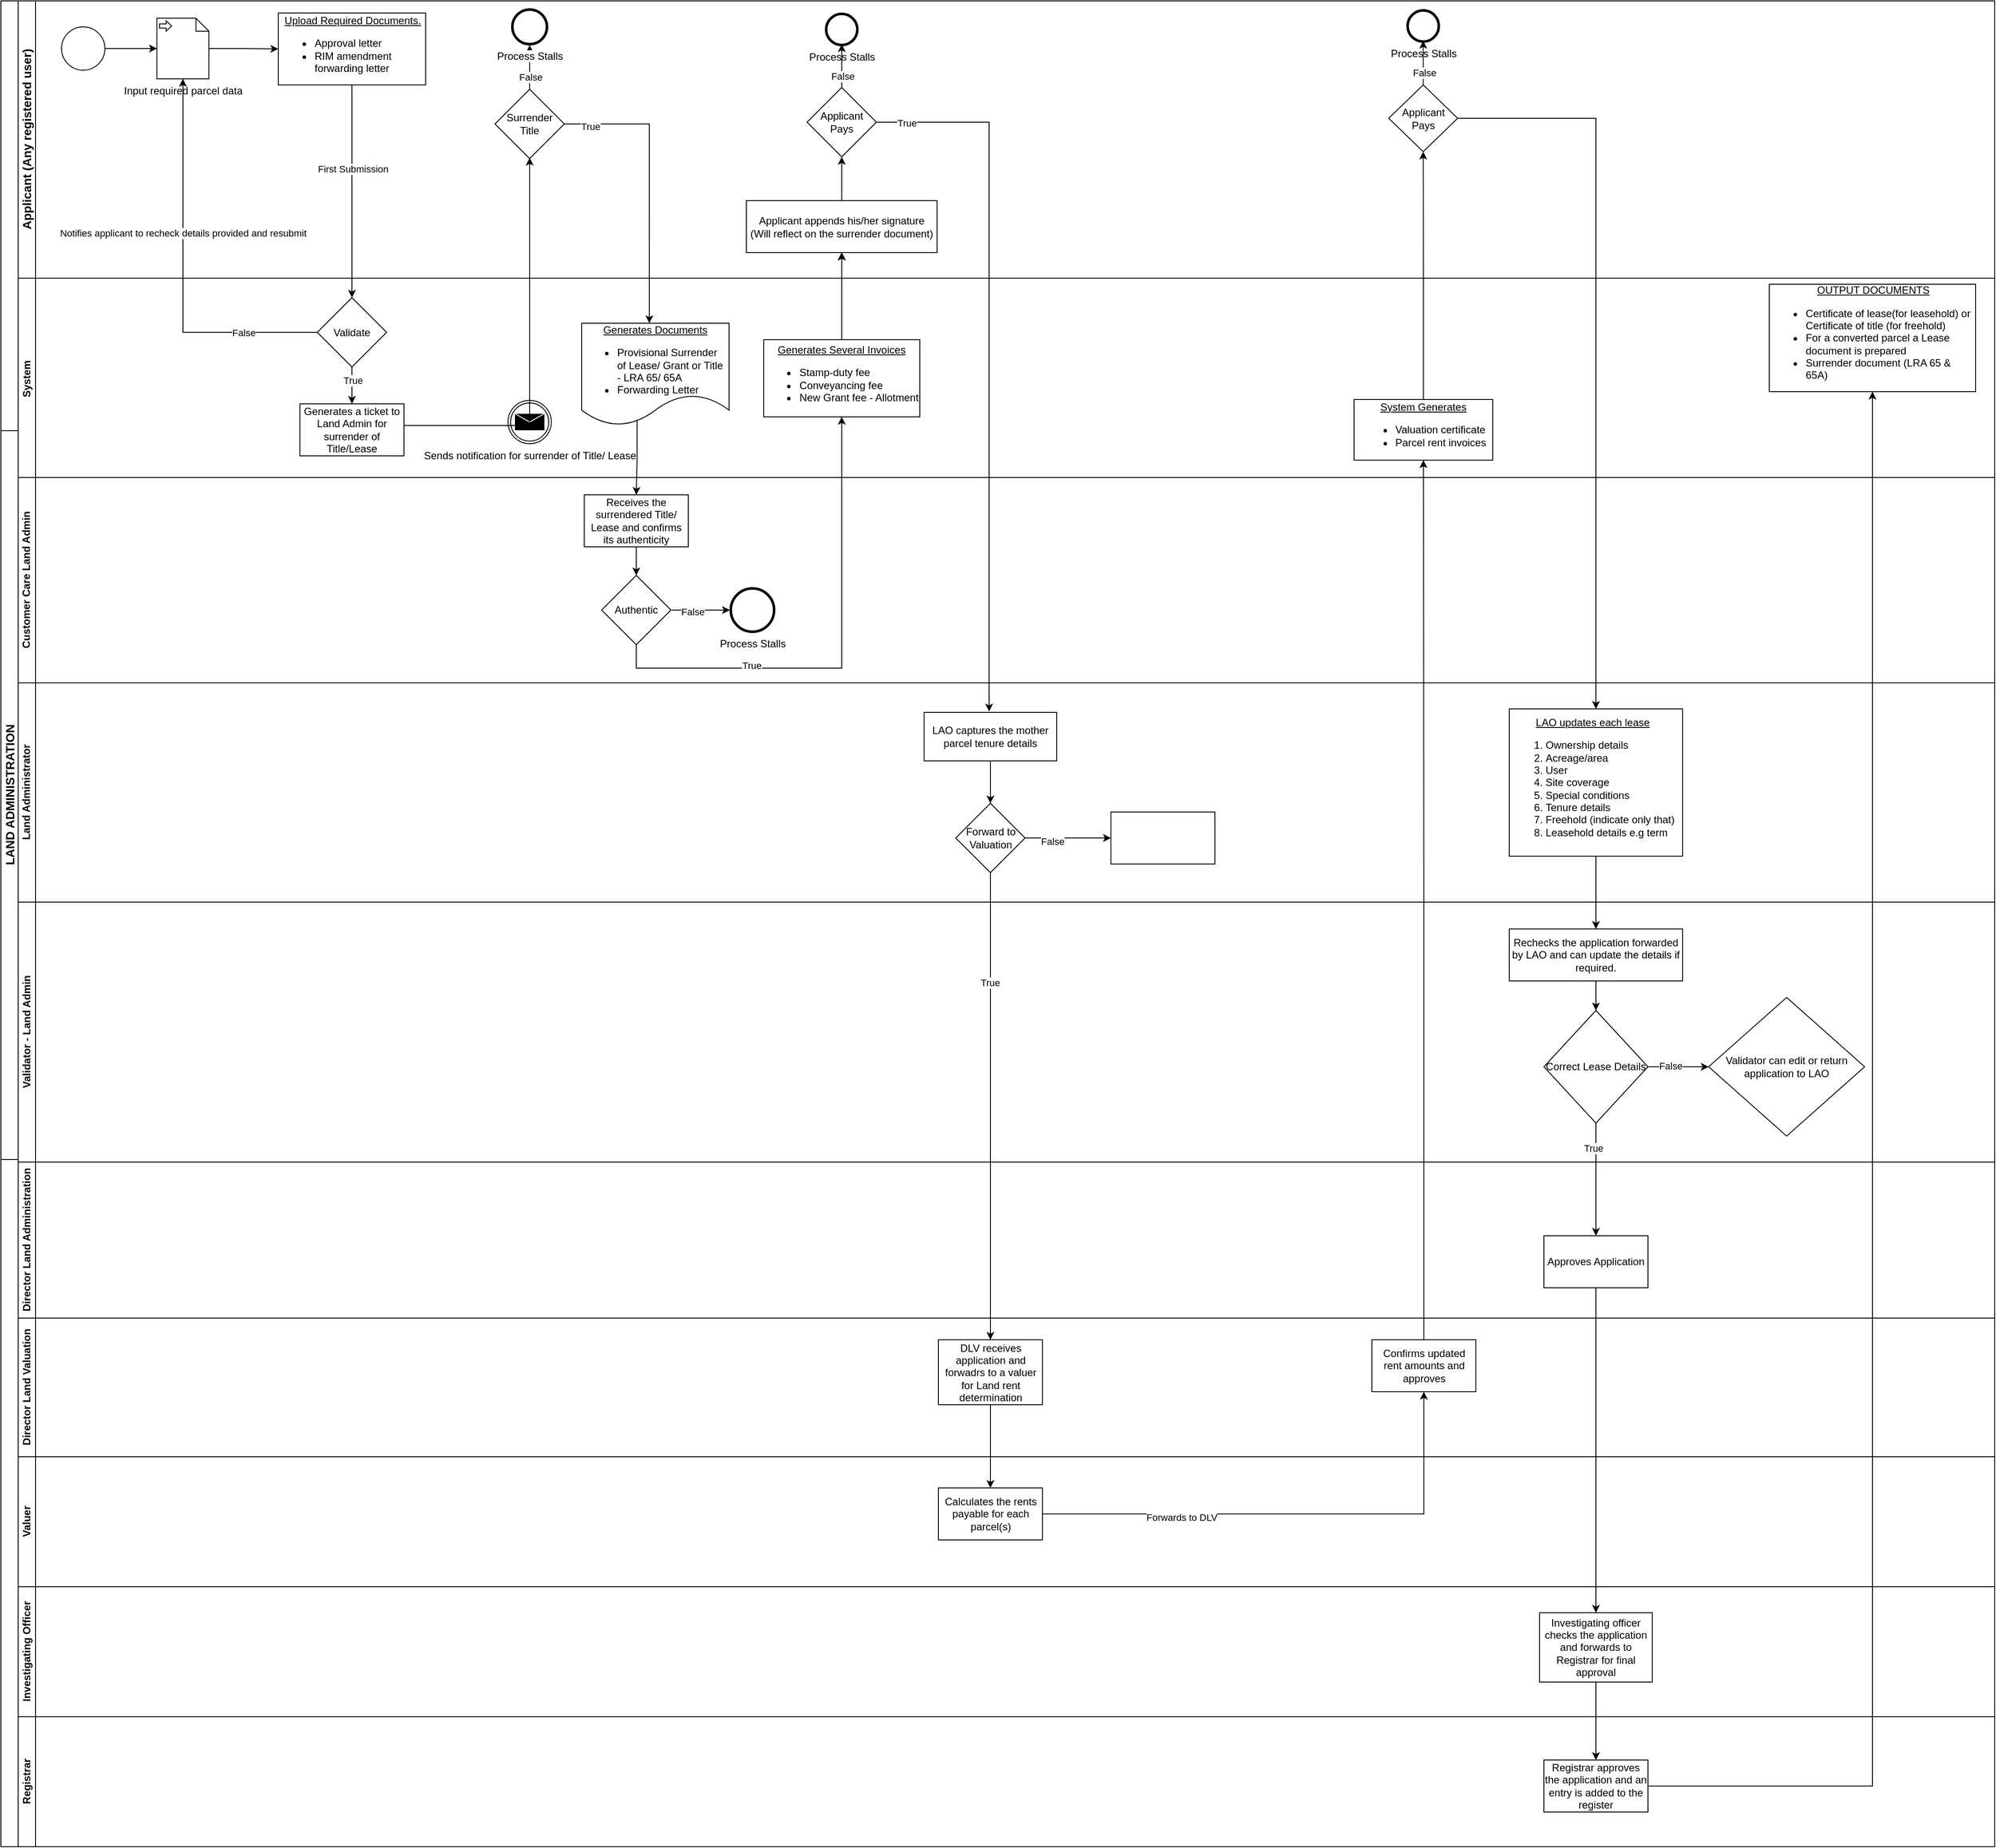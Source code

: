 <mxfile version="21.6.6" type="github">
  <diagram name="Page-1" id="QfS9Sa3TnVQrU7oADAke">
    <mxGraphModel dx="698" dy="1892" grid="1" gridSize="10" guides="1" tooltips="1" connect="1" arrows="1" fold="1" page="1" pageScale="1" pageWidth="850" pageHeight="1100" math="0" shadow="0">
      <root>
        <mxCell id="0" />
        <mxCell id="1" parent="0" />
        <mxCell id="KfbNvTpqd5w1IkqLsqLH-63" value="" style="swimlane;html=1;childLayout=stackLayout;resizeParent=1;resizeParentMax=0;horizontal=0;startSize=20;horizontalStack=0;whiteSpace=wrap;" parent="1" vertex="1">
          <mxGeometry x="40" y="-27" width="2300" height="2130" as="geometry" />
        </mxCell>
        <mxCell id="KfbNvTpqd5w1IkqLsqLH-64" value="&lt;font style=&quot;font-size: 14px;&quot;&gt;Applicant (Any registered user)&lt;/font&gt;" style="swimlane;html=1;startSize=20;horizontal=0;" parent="KfbNvTpqd5w1IkqLsqLH-63" vertex="1">
          <mxGeometry x="20" width="2280" height="320" as="geometry" />
        </mxCell>
        <mxCell id="KfbNvTpqd5w1IkqLsqLH-75" value="" style="edgeStyle=orthogonalEdgeStyle;rounded=0;orthogonalLoop=1;jettySize=auto;html=1;" parent="KfbNvTpqd5w1IkqLsqLH-64" source="KfbNvTpqd5w1IkqLsqLH-72" edge="1">
          <mxGeometry relative="1" as="geometry">
            <mxPoint x="160" y="55" as="targetPoint" />
          </mxGeometry>
        </mxCell>
        <mxCell id="KfbNvTpqd5w1IkqLsqLH-72" value="" style="points=[[0.145,0.145,0],[0.5,0,0],[0.855,0.145,0],[1,0.5,0],[0.855,0.855,0],[0.5,1,0],[0.145,0.855,0],[0,0.5,0]];shape=mxgraph.bpmn.event;html=1;verticalLabelPosition=bottom;labelBackgroundColor=#ffffff;verticalAlign=top;align=center;perimeter=ellipsePerimeter;outlineConnect=0;aspect=fixed;outline=standard;symbol=general;" parent="KfbNvTpqd5w1IkqLsqLH-64" vertex="1">
          <mxGeometry x="50" y="30" width="50" height="50" as="geometry" />
        </mxCell>
        <mxCell id="KfbNvTpqd5w1IkqLsqLH-76" value="&lt;div style=&quot;text-align: center;&quot;&gt;&lt;span style=&quot;background-color: initial;&quot;&gt;&lt;u&gt;Upload Required Documents.&lt;/u&gt;&lt;/span&gt;&lt;/div&gt;&lt;div style=&quot;&quot;&gt;&lt;ul&gt;&lt;li&gt;&lt;span style=&quot;background-color: initial;&quot;&gt;Approval letter&lt;br&gt;&lt;/span&gt;&lt;/li&gt;&lt;li&gt;&lt;span style=&quot;background-color: initial;&quot;&gt;RIM amendment forwarding letter&amp;nbsp;&lt;br&gt;&lt;/span&gt;&lt;/li&gt;&lt;/ul&gt;&lt;/div&gt;" style="whiteSpace=wrap;html=1;align=left;" parent="KfbNvTpqd5w1IkqLsqLH-64" vertex="1">
          <mxGeometry x="300" y="14" width="170" height="83" as="geometry" />
        </mxCell>
        <mxCell id="KfbNvTpqd5w1IkqLsqLH-78" value="" style="edgeStyle=orthogonalEdgeStyle;rounded=0;orthogonalLoop=1;jettySize=auto;html=1;" parent="KfbNvTpqd5w1IkqLsqLH-64" source="KfbNvTpqd5w1IkqLsqLH-68" target="KfbNvTpqd5w1IkqLsqLH-76" edge="1">
          <mxGeometry relative="1" as="geometry" />
        </mxCell>
        <mxCell id="KfbNvTpqd5w1IkqLsqLH-68" value="Input required parcel data" style="shape=mxgraph.bpmn.data;labelPosition=center;verticalLabelPosition=bottom;align=center;verticalAlign=top;size=15;html=1;bpmnTransferType=input;" parent="KfbNvTpqd5w1IkqLsqLH-64" vertex="1">
          <mxGeometry x="160" y="20" width="60" height="70" as="geometry" />
        </mxCell>
        <mxCell id="KfbNvTpqd5w1IkqLsqLH-121" value="" style="edgeStyle=orthogonalEdgeStyle;rounded=0;orthogonalLoop=1;jettySize=auto;html=1;" parent="KfbNvTpqd5w1IkqLsqLH-64" source="KfbNvTpqd5w1IkqLsqLH-116" edge="1">
          <mxGeometry relative="1" as="geometry">
            <mxPoint x="590" y="51" as="targetPoint" />
          </mxGeometry>
        </mxCell>
        <mxCell id="KfbNvTpqd5w1IkqLsqLH-123" value="False" style="edgeLabel;html=1;align=center;verticalAlign=middle;resizable=0;points=[];" parent="KfbNvTpqd5w1IkqLsqLH-121" vertex="1" connectable="0">
          <mxGeometry x="-0.456" y="-1" relative="1" as="geometry">
            <mxPoint as="offset" />
          </mxGeometry>
        </mxCell>
        <mxCell id="KfbNvTpqd5w1IkqLsqLH-116" value="Surrender Title" style="rhombus;whiteSpace=wrap;html=1;align=center;" parent="KfbNvTpqd5w1IkqLsqLH-64" vertex="1">
          <mxGeometry x="550" y="102" width="80" height="80" as="geometry" />
        </mxCell>
        <mxCell id="KfbNvTpqd5w1IkqLsqLH-122" value="Process Stalls" style="points=[[0.145,0.145,0],[0.5,0,0],[0.855,0.145,0],[1,0.5,0],[0.855,0.855,0],[0.5,1,0],[0.145,0.855,0],[0,0.5,0]];shape=mxgraph.bpmn.event;html=1;verticalLabelPosition=bottom;labelBackgroundColor=#ffffff;verticalAlign=top;align=center;perimeter=ellipsePerimeter;outlineConnect=0;aspect=fixed;outline=end;symbol=terminate2;" parent="KfbNvTpqd5w1IkqLsqLH-64" vertex="1">
          <mxGeometry x="570" y="10" width="40" height="40" as="geometry" />
        </mxCell>
        <mxCell id="KfbNvTpqd5w1IkqLsqLH-132" value="Process Stalls" style="points=[[0.145,0.145,0],[0.5,0,0],[0.855,0.145,0],[1,0.5,0],[0.855,0.855,0],[0.5,1,0],[0.145,0.855,0],[0,0.5,0]];shape=mxgraph.bpmn.event;html=1;verticalLabelPosition=bottom;labelBackgroundColor=#ffffff;verticalAlign=top;align=center;perimeter=ellipsePerimeter;outlineConnect=0;aspect=fixed;outline=end;symbol=terminate2;" parent="KfbNvTpqd5w1IkqLsqLH-64" vertex="1">
          <mxGeometry x="932" y="15" width="36" height="36" as="geometry" />
        </mxCell>
        <mxCell id="KfbNvTpqd5w1IkqLsqLH-133" value="" style="edgeStyle=orthogonalEdgeStyle;rounded=0;orthogonalLoop=1;jettySize=auto;html=1;" parent="KfbNvTpqd5w1IkqLsqLH-64" edge="1">
          <mxGeometry relative="1" as="geometry">
            <mxPoint x="950" y="101" as="sourcePoint" />
            <mxPoint x="950" y="50" as="targetPoint" />
          </mxGeometry>
        </mxCell>
        <mxCell id="KfbNvTpqd5w1IkqLsqLH-134" value="False" style="edgeLabel;html=1;align=center;verticalAlign=middle;resizable=0;points=[];" parent="KfbNvTpqd5w1IkqLsqLH-133" vertex="1" connectable="0">
          <mxGeometry x="-0.456" y="-1" relative="1" as="geometry">
            <mxPoint as="offset" />
          </mxGeometry>
        </mxCell>
        <mxCell id="KfbNvTpqd5w1IkqLsqLH-262" value="Applicant Pays" style="rhombus;whiteSpace=wrap;html=1;" parent="KfbNvTpqd5w1IkqLsqLH-64" vertex="1">
          <mxGeometry x="1581" y="97" width="79.5" height="77" as="geometry" />
        </mxCell>
        <mxCell id="KfbNvTpqd5w1IkqLsqLH-264" value="Process Stalls" style="points=[[0.145,0.145,0],[0.5,0,0],[0.855,0.145,0],[1,0.5,0],[0.855,0.855,0],[0.5,1,0],[0.145,0.855,0],[0,0.5,0]];shape=mxgraph.bpmn.event;html=1;verticalLabelPosition=bottom;labelBackgroundColor=#ffffff;verticalAlign=top;align=center;perimeter=ellipsePerimeter;outlineConnect=0;aspect=fixed;outline=end;symbol=terminate2;" parent="KfbNvTpqd5w1IkqLsqLH-64" vertex="1">
          <mxGeometry x="1602.75" y="11" width="36" height="36" as="geometry" />
        </mxCell>
        <mxCell id="KfbNvTpqd5w1IkqLsqLH-265" value="" style="edgeStyle=orthogonalEdgeStyle;rounded=0;orthogonalLoop=1;jettySize=auto;html=1;" parent="KfbNvTpqd5w1IkqLsqLH-64" edge="1">
          <mxGeometry relative="1" as="geometry">
            <mxPoint x="1620.75" y="97" as="sourcePoint" />
            <mxPoint x="1620.75" y="46" as="targetPoint" />
          </mxGeometry>
        </mxCell>
        <mxCell id="KfbNvTpqd5w1IkqLsqLH-266" value="False" style="edgeLabel;html=1;align=center;verticalAlign=middle;resizable=0;points=[];" parent="KfbNvTpqd5w1IkqLsqLH-265" vertex="1" connectable="0">
          <mxGeometry x="-0.456" y="-1" relative="1" as="geometry">
            <mxPoint as="offset" />
          </mxGeometry>
        </mxCell>
        <mxCell id="KfbNvTpqd5w1IkqLsqLH-65" value="System&amp;nbsp;" style="swimlane;html=1;startSize=20;horizontal=0;" parent="KfbNvTpqd5w1IkqLsqLH-63" vertex="1">
          <mxGeometry x="20" y="320" width="2280" height="230" as="geometry" />
        </mxCell>
        <mxCell id="KfbNvTpqd5w1IkqLsqLH-82" value="Validate" style="rhombus;whiteSpace=wrap;html=1;align=center;" parent="KfbNvTpqd5w1IkqLsqLH-65" vertex="1">
          <mxGeometry x="345" y="22.5" width="80" height="80" as="geometry" />
        </mxCell>
        <mxCell id="KfbNvTpqd5w1IkqLsqLH-89" value="Generates a ticket to Land Admin for surrender of Title/Lease" style="whiteSpace=wrap;html=1;" parent="KfbNvTpqd5w1IkqLsqLH-65" vertex="1">
          <mxGeometry x="325" y="145" width="120" height="60" as="geometry" />
        </mxCell>
        <mxCell id="KfbNvTpqd5w1IkqLsqLH-90" value="" style="edgeStyle=orthogonalEdgeStyle;rounded=0;orthogonalLoop=1;jettySize=auto;html=1;" parent="KfbNvTpqd5w1IkqLsqLH-65" source="KfbNvTpqd5w1IkqLsqLH-82" target="KfbNvTpqd5w1IkqLsqLH-89" edge="1">
          <mxGeometry relative="1" as="geometry" />
        </mxCell>
        <mxCell id="KfbNvTpqd5w1IkqLsqLH-91" value="True" style="edgeLabel;html=1;align=center;verticalAlign=middle;resizable=0;points=[];" parent="KfbNvTpqd5w1IkqLsqLH-90" vertex="1" connectable="0">
          <mxGeometry x="-0.298" y="1" relative="1" as="geometry">
            <mxPoint as="offset" />
          </mxGeometry>
        </mxCell>
        <mxCell id="KfbNvTpqd5w1IkqLsqLH-112" value="Sends notification for surrender of Title/ Lease" style="points=[[0.145,0.145,0],[0.5,0,0],[0.855,0.145,0],[1,0.5,0],[0.855,0.855,0],[0.5,1,0],[0.145,0.855,0],[0,0.5,0]];shape=mxgraph.bpmn.event;html=1;verticalLabelPosition=bottom;labelBackgroundColor=#ffffff;verticalAlign=top;align=center;perimeter=ellipsePerimeter;outlineConnect=0;aspect=fixed;outline=throwing;symbol=message;" parent="KfbNvTpqd5w1IkqLsqLH-65" vertex="1">
          <mxGeometry x="565" y="141" width="50" height="50" as="geometry" />
        </mxCell>
        <mxCell id="KfbNvTpqd5w1IkqLsqLH-128" value="&lt;u&gt;&lt;br&gt;Generates Documents&lt;br&gt;&lt;/u&gt;&lt;ul&gt;&lt;li style=&quot;text-align: left;&quot;&gt;Provisional Surrender of Lease/ Grant or Title - LRA 65/ 65A&lt;/li&gt;&lt;li style=&quot;text-align: left;&quot;&gt;Forwarding Letter&lt;/li&gt;&lt;/ul&gt;" style="shape=document;whiteSpace=wrap;html=1;boundedLbl=1;" parent="KfbNvTpqd5w1IkqLsqLH-65" vertex="1">
          <mxGeometry x="650" y="52" width="170" height="118" as="geometry" />
        </mxCell>
        <mxCell id="KfbNvTpqd5w1IkqLsqLH-131" value="" style="edgeStyle=orthogonalEdgeStyle;rounded=0;orthogonalLoop=1;jettySize=auto;html=1;" parent="KfbNvTpqd5w1IkqLsqLH-65" source="KfbNvTpqd5w1IkqLsqLH-101" edge="1">
          <mxGeometry relative="1" as="geometry">
            <mxPoint x="950" y="-30" as="targetPoint" />
          </mxGeometry>
        </mxCell>
        <mxCell id="KfbNvTpqd5w1IkqLsqLH-270" value="" style="edgeStyle=orthogonalEdgeStyle;rounded=0;orthogonalLoop=1;jettySize=auto;html=1;" parent="KfbNvTpqd5w1IkqLsqLH-65" source="KfbNvTpqd5w1IkqLsqLH-101" target="KfbNvTpqd5w1IkqLsqLH-269" edge="1">
          <mxGeometry relative="1" as="geometry" />
        </mxCell>
        <mxCell id="KfbNvTpqd5w1IkqLsqLH-101" value="&lt;u&gt;Generates Several Invoices&lt;/u&gt;&lt;br&gt;&lt;ul style=&quot;&quot;&gt;&lt;li style=&quot;text-align: left;&quot;&gt;Stamp-duty fee&lt;/li&gt;&lt;li style=&quot;text-align: left;&quot;&gt;Conveyancing fee&lt;/li&gt;&lt;li style=&quot;text-align: left;&quot;&gt;New Grant fee - Allotment&lt;/li&gt;&lt;/ul&gt;" style="whiteSpace=wrap;html=1;" parent="KfbNvTpqd5w1IkqLsqLH-65" vertex="1">
          <mxGeometry x="860" y="71" width="180" height="89" as="geometry" />
        </mxCell>
        <mxCell id="KfbNvTpqd5w1IkqLsqLH-130" value="Applicant Pays" style="rhombus;whiteSpace=wrap;html=1;" parent="KfbNvTpqd5w1IkqLsqLH-65" vertex="1">
          <mxGeometry x="910" y="-220" width="80" height="80" as="geometry" />
        </mxCell>
        <mxCell id="KfbNvTpqd5w1IkqLsqLH-271" value="" style="edgeStyle=orthogonalEdgeStyle;rounded=0;orthogonalLoop=1;jettySize=auto;html=1;" parent="KfbNvTpqd5w1IkqLsqLH-65" source="KfbNvTpqd5w1IkqLsqLH-269" target="KfbNvTpqd5w1IkqLsqLH-130" edge="1">
          <mxGeometry relative="1" as="geometry" />
        </mxCell>
        <mxCell id="KfbNvTpqd5w1IkqLsqLH-269" value="Applicant appends his/her signature&lt;br&gt;(Will reflect on the surrender document)" style="whiteSpace=wrap;html=1;" parent="KfbNvTpqd5w1IkqLsqLH-65" vertex="1">
          <mxGeometry x="840" y="-89.5" width="220" height="60" as="geometry" />
        </mxCell>
        <mxCell id="BViyhGpefdxGv9NI1_f--3" value="&lt;div style=&quot;text-align: center;&quot;&gt;&lt;u&gt;OUTPUT DOCUMENTS&lt;/u&gt;&lt;br&gt;&lt;/div&gt;&lt;div style=&quot;&quot;&gt;&lt;ul&gt;&lt;li&gt;Certificate of lease(for leasehold) or Certificate of title (for freehold)&amp;nbsp;&lt;br&gt;&lt;/li&gt;&lt;li&gt;For a converted parcel a Lease document is prepared&lt;/li&gt;&lt;li&gt;Surrender document (LRA 65 &amp;amp; 65A)&lt;/li&gt;&lt;/ul&gt;&lt;/div&gt;&lt;div style=&quot;text-align: justify;&quot;&gt;&lt;/div&gt;" style="whiteSpace=wrap;html=1;align=left;" vertex="1" parent="KfbNvTpqd5w1IkqLsqLH-65">
          <mxGeometry x="2020" y="7" width="238" height="124" as="geometry" />
        </mxCell>
        <mxCell id="KfbNvTpqd5w1IkqLsqLH-66" value="Customer Care Land Admin" style="swimlane;html=1;startSize=20;horizontal=0;" parent="KfbNvTpqd5w1IkqLsqLH-63" vertex="1">
          <mxGeometry x="20" y="550" width="2280" height="237" as="geometry" />
        </mxCell>
        <mxCell id="KfbNvTpqd5w1IkqLsqLH-97" value="" style="edgeStyle=orthogonalEdgeStyle;rounded=0;orthogonalLoop=1;jettySize=auto;html=1;" parent="KfbNvTpqd5w1IkqLsqLH-66" source="KfbNvTpqd5w1IkqLsqLH-94" target="KfbNvTpqd5w1IkqLsqLH-96" edge="1">
          <mxGeometry relative="1" as="geometry" />
        </mxCell>
        <mxCell id="KfbNvTpqd5w1IkqLsqLH-94" value="Receives the surrendered Title/ Lease and confirms its authenticity" style="whiteSpace=wrap;html=1;" parent="KfbNvTpqd5w1IkqLsqLH-66" vertex="1">
          <mxGeometry x="653" y="20" width="120" height="60" as="geometry" />
        </mxCell>
        <mxCell id="KfbNvTpqd5w1IkqLsqLH-99" value="" style="edgeStyle=orthogonalEdgeStyle;rounded=0;orthogonalLoop=1;jettySize=auto;html=1;" parent="KfbNvTpqd5w1IkqLsqLH-66" edge="1">
          <mxGeometry relative="1" as="geometry">
            <mxPoint x="754" y="153" as="sourcePoint" />
            <mxPoint x="821" y="153" as="targetPoint" />
          </mxGeometry>
        </mxCell>
        <mxCell id="KfbNvTpqd5w1IkqLsqLH-104" value="False" style="edgeLabel;html=1;align=center;verticalAlign=middle;resizable=0;points=[];" parent="KfbNvTpqd5w1IkqLsqLH-99" vertex="1" connectable="0">
          <mxGeometry x="-0.304" y="-2" relative="1" as="geometry">
            <mxPoint as="offset" />
          </mxGeometry>
        </mxCell>
        <mxCell id="KfbNvTpqd5w1IkqLsqLH-96" value="Authentic" style="rhombus;whiteSpace=wrap;html=1;" parent="KfbNvTpqd5w1IkqLsqLH-66" vertex="1">
          <mxGeometry x="673" y="113" width="80" height="80" as="geometry" />
        </mxCell>
        <mxCell id="KfbNvTpqd5w1IkqLsqLH-100" value="Process Stalls" style="points=[[0.145,0.145,0],[0.5,0,0],[0.855,0.145,0],[1,0.5,0],[0.855,0.855,0],[0.5,1,0],[0.145,0.855,0],[0,0.5,0]];shape=mxgraph.bpmn.event;html=1;verticalLabelPosition=bottom;labelBackgroundColor=#ffffff;verticalAlign=top;align=center;perimeter=ellipsePerimeter;outlineConnect=0;aspect=fixed;outline=end;symbol=terminate2;" parent="KfbNvTpqd5w1IkqLsqLH-66" vertex="1">
          <mxGeometry x="822" y="128" width="50" height="50" as="geometry" />
        </mxCell>
        <mxCell id="KfbNvTpqd5w1IkqLsqLH-67" value="Land Administrator" style="swimlane;html=1;startSize=20;horizontal=0;" parent="KfbNvTpqd5w1IkqLsqLH-63" vertex="1">
          <mxGeometry x="20" y="787" width="2280" height="253" as="geometry" />
        </mxCell>
        <mxCell id="KfbNvTpqd5w1IkqLsqLH-248" value="" style="edgeStyle=orthogonalEdgeStyle;rounded=0;orthogonalLoop=1;jettySize=auto;html=1;" parent="KfbNvTpqd5w1IkqLsqLH-67" source="KfbNvTpqd5w1IkqLsqLH-135" target="KfbNvTpqd5w1IkqLsqLH-247" edge="1">
          <mxGeometry relative="1" as="geometry" />
        </mxCell>
        <mxCell id="KfbNvTpqd5w1IkqLsqLH-135" value="LAO captures the mother parcel tenure details" style="whiteSpace=wrap;html=1;" parent="KfbNvTpqd5w1IkqLsqLH-67" vertex="1">
          <mxGeometry x="1045" y="34" width="153" height="56" as="geometry" />
        </mxCell>
        <mxCell id="KfbNvTpqd5w1IkqLsqLH-253" value="" style="edgeStyle=orthogonalEdgeStyle;rounded=0;orthogonalLoop=1;jettySize=auto;html=1;" parent="KfbNvTpqd5w1IkqLsqLH-67" source="KfbNvTpqd5w1IkqLsqLH-247" target="KfbNvTpqd5w1IkqLsqLH-252" edge="1">
          <mxGeometry relative="1" as="geometry" />
        </mxCell>
        <mxCell id="KfbNvTpqd5w1IkqLsqLH-254" value="False" style="edgeLabel;html=1;align=center;verticalAlign=middle;resizable=0;points=[];" parent="KfbNvTpqd5w1IkqLsqLH-253" vertex="1" connectable="0">
          <mxGeometry x="-0.364" y="-4" relative="1" as="geometry">
            <mxPoint as="offset" />
          </mxGeometry>
        </mxCell>
        <mxCell id="KfbNvTpqd5w1IkqLsqLH-247" value="Forward to Valuation" style="rhombus;whiteSpace=wrap;html=1;" parent="KfbNvTpqd5w1IkqLsqLH-67" vertex="1">
          <mxGeometry x="1081.5" y="139" width="80" height="80" as="geometry" />
        </mxCell>
        <mxCell id="KfbNvTpqd5w1IkqLsqLH-252" value="" style="whiteSpace=wrap;html=1;" parent="KfbNvTpqd5w1IkqLsqLH-67" vertex="1">
          <mxGeometry x="1260.5" y="149" width="120" height="60" as="geometry" />
        </mxCell>
        <mxCell id="KfbNvTpqd5w1IkqLsqLH-278" value="" style="edgeStyle=orthogonalEdgeStyle;rounded=0;orthogonalLoop=1;jettySize=auto;html=1;" parent="KfbNvTpqd5w1IkqLsqLH-67" source="KfbNvTpqd5w1IkqLsqLH-267" target="KfbNvTpqd5w1IkqLsqLH-277" edge="1">
          <mxGeometry relative="1" as="geometry" />
        </mxCell>
        <mxCell id="KfbNvTpqd5w1IkqLsqLH-267" value="&lt;div style=&quot;text-align: center;&quot;&gt;&lt;u style=&quot;background-color: initial;&quot;&gt;LAO updates each lease&lt;/u&gt;&lt;/div&gt;&lt;ol style=&quot;&quot;&gt;&lt;li style=&quot;&quot; data-sourcepos=&quot;25:1-25:20&quot;&gt;Ownership details&lt;/li&gt;&lt;li style=&quot;&quot; data-sourcepos=&quot;26:1-26:15&quot;&gt;Acreage/area&lt;/li&gt;&lt;li style=&quot;&quot; data-sourcepos=&quot;27:1-27:7&quot;&gt;User&lt;/li&gt;&lt;li style=&quot;&quot; data-sourcepos=&quot;28:1-28:16&quot;&gt;Site coverage&lt;/li&gt;&lt;li style=&quot;&quot; data-sourcepos=&quot;29:1-29:21&quot;&gt;Special conditions&lt;/li&gt;&lt;li style=&quot;&quot; data-sourcepos=&quot;30:1-30:17&quot;&gt;Tenure details&lt;/li&gt;&lt;li style=&quot;&quot; data-sourcepos=&quot;31:1-31:32&quot;&gt;Freehold (indicate only that)&lt;/li&gt;&lt;li style=&quot;&quot; data-sourcepos=&quot;32:1-33:0&quot;&gt;Leasehold details e.g term&lt;/li&gt;&lt;/ol&gt;" style="whiteSpace=wrap;html=1;align=left;" parent="KfbNvTpqd5w1IkqLsqLH-67" vertex="1">
          <mxGeometry x="1720" y="30" width="200" height="170" as="geometry" />
        </mxCell>
        <mxCell id="KfbNvTpqd5w1IkqLsqLH-277" value="Rechecks the application forwarded by LAO and can update the details if required." style="whiteSpace=wrap;html=1;align=center;" parent="KfbNvTpqd5w1IkqLsqLH-67" vertex="1">
          <mxGeometry x="1720" y="284" width="200" height="60" as="geometry" />
        </mxCell>
        <mxCell id="KfbNvTpqd5w1IkqLsqLH-83" value="" style="edgeStyle=orthogonalEdgeStyle;rounded=0;orthogonalLoop=1;jettySize=auto;html=1;" parent="KfbNvTpqd5w1IkqLsqLH-63" source="KfbNvTpqd5w1IkqLsqLH-76" target="KfbNvTpqd5w1IkqLsqLH-82" edge="1">
          <mxGeometry relative="1" as="geometry" />
        </mxCell>
        <mxCell id="KfbNvTpqd5w1IkqLsqLH-85" value="First Submission" style="edgeLabel;html=1;align=center;verticalAlign=middle;resizable=0;points=[];" parent="KfbNvTpqd5w1IkqLsqLH-83" vertex="1" connectable="0">
          <mxGeometry x="-0.209" y="1" relative="1" as="geometry">
            <mxPoint as="offset" />
          </mxGeometry>
        </mxCell>
        <mxCell id="KfbNvTpqd5w1IkqLsqLH-87" value="" style="edgeStyle=orthogonalEdgeStyle;rounded=0;orthogonalLoop=1;jettySize=auto;html=1;exitX=0;exitY=0.5;exitDx=0;exitDy=0;" parent="KfbNvTpqd5w1IkqLsqLH-63" source="KfbNvTpqd5w1IkqLsqLH-82" target="KfbNvTpqd5w1IkqLsqLH-68" edge="1">
          <mxGeometry relative="1" as="geometry">
            <mxPoint x="580" y="97" as="targetPoint" />
            <Array as="points">
              <mxPoint x="210" y="382" />
            </Array>
          </mxGeometry>
        </mxCell>
        <mxCell id="KfbNvTpqd5w1IkqLsqLH-88" value="False" style="edgeLabel;html=1;align=center;verticalAlign=middle;resizable=0;points=[];" parent="KfbNvTpqd5w1IkqLsqLH-87" vertex="1" connectable="0">
          <mxGeometry x="-0.617" y="-1" relative="1" as="geometry">
            <mxPoint y="1" as="offset" />
          </mxGeometry>
        </mxCell>
        <mxCell id="KfbNvTpqd5w1IkqLsqLH-115" value="Notifies applicant to recheck details provided and resubmit" style="edgeLabel;html=1;align=center;verticalAlign=middle;resizable=0;points=[];" parent="KfbNvTpqd5w1IkqLsqLH-87" vertex="1" connectable="0">
          <mxGeometry x="0.206" relative="1" as="geometry">
            <mxPoint as="offset" />
          </mxGeometry>
        </mxCell>
        <mxCell id="KfbNvTpqd5w1IkqLsqLH-102" value="" style="edgeStyle=orthogonalEdgeStyle;rounded=0;orthogonalLoop=1;jettySize=auto;html=1;exitX=0.5;exitY=1;exitDx=0;exitDy=0;" parent="KfbNvTpqd5w1IkqLsqLH-63" source="KfbNvTpqd5w1IkqLsqLH-96" target="KfbNvTpqd5w1IkqLsqLH-101" edge="1">
          <mxGeometry relative="1" as="geometry">
            <Array as="points">
              <mxPoint x="733" y="770" />
              <mxPoint x="970" y="770" />
            </Array>
          </mxGeometry>
        </mxCell>
        <mxCell id="KfbNvTpqd5w1IkqLsqLH-125" value="True" style="edgeLabel;html=1;align=center;verticalAlign=middle;resizable=0;points=[];" parent="KfbNvTpqd5w1IkqLsqLH-102" vertex="1" connectable="0">
          <mxGeometry x="-0.425" y="3" relative="1" as="geometry">
            <mxPoint as="offset" />
          </mxGeometry>
        </mxCell>
        <mxCell id="KfbNvTpqd5w1IkqLsqLH-110" value="" style="edgeStyle=orthogonalEdgeStyle;rounded=0;orthogonalLoop=1;jettySize=auto;html=1;exitX=1;exitY=0.5;exitDx=0;exitDy=0;" parent="KfbNvTpqd5w1IkqLsqLH-63" source="KfbNvTpqd5w1IkqLsqLH-89" edge="1">
          <mxGeometry relative="1" as="geometry">
            <mxPoint x="490" y="480" as="sourcePoint" />
            <mxPoint x="610" y="181" as="targetPoint" />
            <Array as="points">
              <mxPoint x="465" y="490" />
              <mxPoint x="610" y="490" />
            </Array>
          </mxGeometry>
        </mxCell>
        <mxCell id="KfbNvTpqd5w1IkqLsqLH-129" value="" style="edgeStyle=orthogonalEdgeStyle;rounded=0;orthogonalLoop=1;jettySize=auto;html=1;exitX=0.376;exitY=0.949;exitDx=0;exitDy=0;exitPerimeter=0;entryX=0.5;entryY=0;entryDx=0;entryDy=0;" parent="KfbNvTpqd5w1IkqLsqLH-63" source="KfbNvTpqd5w1IkqLsqLH-128" target="KfbNvTpqd5w1IkqLsqLH-94" edge="1">
          <mxGeometry relative="1" as="geometry">
            <mxPoint x="734" y="371" as="sourcePoint" />
            <mxPoint x="734" y="451" as="targetPoint" />
            <Array as="points" />
          </mxGeometry>
        </mxCell>
        <mxCell id="KfbNvTpqd5w1IkqLsqLH-136" value="" style="edgeStyle=orthogonalEdgeStyle;rounded=0;orthogonalLoop=1;jettySize=auto;html=1;" parent="KfbNvTpqd5w1IkqLsqLH-63" source="KfbNvTpqd5w1IkqLsqLH-130" edge="1">
          <mxGeometry relative="1" as="geometry">
            <mxPoint x="1140" y="820" as="targetPoint" />
            <Array as="points">
              <mxPoint x="1140" y="140" />
            </Array>
          </mxGeometry>
        </mxCell>
        <mxCell id="KfbNvTpqd5w1IkqLsqLH-137" value="True" style="edgeLabel;html=1;align=center;verticalAlign=middle;resizable=0;points=[];" parent="KfbNvTpqd5w1IkqLsqLH-136" vertex="1" connectable="0">
          <mxGeometry x="-0.914" y="-1" relative="1" as="geometry">
            <mxPoint as="offset" />
          </mxGeometry>
        </mxCell>
        <mxCell id="KfbNvTpqd5w1IkqLsqLH-140" value="Validator - Land Admin" style="swimlane;html=1;startSize=20;horizontal=0;" parent="KfbNvTpqd5w1IkqLsqLH-63" vertex="1">
          <mxGeometry x="20" y="1040" width="2280" height="300" as="geometry" />
        </mxCell>
        <mxCell id="KfbNvTpqd5w1IkqLsqLH-296" value="" style="edgeStyle=orthogonalEdgeStyle;rounded=0;orthogonalLoop=1;jettySize=auto;html=1;" parent="KfbNvTpqd5w1IkqLsqLH-140" source="KfbNvTpqd5w1IkqLsqLH-279" target="KfbNvTpqd5w1IkqLsqLH-295" edge="1">
          <mxGeometry relative="1" as="geometry" />
        </mxCell>
        <mxCell id="KfbNvTpqd5w1IkqLsqLH-297" value="False" style="edgeLabel;html=1;align=center;verticalAlign=middle;resizable=0;points=[];" parent="KfbNvTpqd5w1IkqLsqLH-296" vertex="1" connectable="0">
          <mxGeometry x="-0.267" y="1" relative="1" as="geometry">
            <mxPoint as="offset" />
          </mxGeometry>
        </mxCell>
        <mxCell id="KfbNvTpqd5w1IkqLsqLH-279" value="Correct Lease Details" style="rhombus;whiteSpace=wrap;html=1;align=center;" parent="KfbNvTpqd5w1IkqLsqLH-140" vertex="1">
          <mxGeometry x="1760" y="125" width="120" height="130" as="geometry" />
        </mxCell>
        <mxCell id="KfbNvTpqd5w1IkqLsqLH-295" value="Validator can edit or return application to LAO" style="rhombus;whiteSpace=wrap;html=1;" parent="KfbNvTpqd5w1IkqLsqLH-140" vertex="1">
          <mxGeometry x="1950" y="110" width="180" height="160" as="geometry" />
        </mxCell>
        <mxCell id="KfbNvTpqd5w1IkqLsqLH-142" value="Director Land Administration" style="swimlane;html=1;startSize=20;horizontal=0;" parent="KfbNvTpqd5w1IkqLsqLH-63" vertex="1">
          <mxGeometry x="20" y="1340" width="2280" height="180" as="geometry" />
        </mxCell>
        <mxCell id="KfbNvTpqd5w1IkqLsqLH-260" value="&lt;u&gt;System Generates&lt;br&gt;&lt;/u&gt;&lt;ul&gt;&lt;li style=&quot;text-align: left; border-color: var(--border-color);&quot;&gt;Valuation certificate&lt;/li&gt;&lt;li style=&quot;text-align: left; border-color: var(--border-color);&quot;&gt;Parcel rent invoices&lt;/li&gt;&lt;/ul&gt;" style="whiteSpace=wrap;html=1;align=center;" parent="KfbNvTpqd5w1IkqLsqLH-142" vertex="1">
          <mxGeometry x="1541" y="-880" width="160" height="70" as="geometry" />
        </mxCell>
        <mxCell id="KfbNvTpqd5w1IkqLsqLH-298" value="Approves Application" style="whiteSpace=wrap;html=1;" parent="KfbNvTpqd5w1IkqLsqLH-142" vertex="1">
          <mxGeometry x="1760" y="85" width="120" height="60" as="geometry" />
        </mxCell>
        <mxCell id="KfbNvTpqd5w1IkqLsqLH-196" value="Director Land Valuation" style="swimlane;html=1;startSize=20;horizontal=0;" parent="KfbNvTpqd5w1IkqLsqLH-63" vertex="1">
          <mxGeometry x="20" y="1520" width="2280" height="160" as="geometry" />
        </mxCell>
        <mxCell id="KfbNvTpqd5w1IkqLsqLH-249" value="DLV receives application and forwadrs to a valuer for Land rent determination" style="whiteSpace=wrap;html=1;" parent="KfbNvTpqd5w1IkqLsqLH-196" vertex="1">
          <mxGeometry x="1061.5" y="25" width="120" height="75" as="geometry" />
        </mxCell>
        <mxCell id="KfbNvTpqd5w1IkqLsqLH-257" value="Confirms updated rent amounts and approves" style="whiteSpace=wrap;html=1;" parent="KfbNvTpqd5w1IkqLsqLH-196" vertex="1">
          <mxGeometry x="1561.5" y="25" width="120" height="60" as="geometry" />
        </mxCell>
        <mxCell id="KfbNvTpqd5w1IkqLsqLH-246" value="Valuer" style="swimlane;html=1;startSize=20;horizontal=0;" parent="KfbNvTpqd5w1IkqLsqLH-63" vertex="1">
          <mxGeometry x="20" y="1680" width="2280" height="150" as="geometry" />
        </mxCell>
        <mxCell id="KfbNvTpqd5w1IkqLsqLH-255" value="Calculates the rents payable for each parcel(s)" style="whiteSpace=wrap;html=1;" parent="KfbNvTpqd5w1IkqLsqLH-246" vertex="1">
          <mxGeometry x="1061.5" y="36" width="120" height="60" as="geometry" />
        </mxCell>
        <mxCell id="KfbNvTpqd5w1IkqLsqLH-250" value="" style="edgeStyle=orthogonalEdgeStyle;rounded=0;orthogonalLoop=1;jettySize=auto;html=1;" parent="KfbNvTpqd5w1IkqLsqLH-63" source="KfbNvTpqd5w1IkqLsqLH-247" target="KfbNvTpqd5w1IkqLsqLH-249" edge="1">
          <mxGeometry relative="1" as="geometry" />
        </mxCell>
        <mxCell id="KfbNvTpqd5w1IkqLsqLH-251" value="True" style="edgeLabel;html=1;align=center;verticalAlign=middle;resizable=0;points=[];" parent="KfbNvTpqd5w1IkqLsqLH-250" vertex="1" connectable="0">
          <mxGeometry x="-0.528" y="-1" relative="1" as="geometry">
            <mxPoint as="offset" />
          </mxGeometry>
        </mxCell>
        <mxCell id="KfbNvTpqd5w1IkqLsqLH-256" value="" style="edgeStyle=orthogonalEdgeStyle;rounded=0;orthogonalLoop=1;jettySize=auto;html=1;" parent="KfbNvTpqd5w1IkqLsqLH-63" source="KfbNvTpqd5w1IkqLsqLH-249" target="KfbNvTpqd5w1IkqLsqLH-255" edge="1">
          <mxGeometry relative="1" as="geometry" />
        </mxCell>
        <mxCell id="KfbNvTpqd5w1IkqLsqLH-258" value="" style="edgeStyle=orthogonalEdgeStyle;rounded=0;orthogonalLoop=1;jettySize=auto;html=1;" parent="KfbNvTpqd5w1IkqLsqLH-63" source="KfbNvTpqd5w1IkqLsqLH-255" target="KfbNvTpqd5w1IkqLsqLH-257" edge="1">
          <mxGeometry relative="1" as="geometry" />
        </mxCell>
        <mxCell id="KfbNvTpqd5w1IkqLsqLH-259" value="Forwards to DLV" style="edgeLabel;html=1;align=center;verticalAlign=middle;resizable=0;points=[];" parent="KfbNvTpqd5w1IkqLsqLH-258" vertex="1" connectable="0">
          <mxGeometry x="-0.448" y="-4" relative="1" as="geometry">
            <mxPoint as="offset" />
          </mxGeometry>
        </mxCell>
        <mxCell id="KfbNvTpqd5w1IkqLsqLH-261" value="" style="edgeStyle=orthogonalEdgeStyle;rounded=0;orthogonalLoop=1;jettySize=auto;html=1;" parent="KfbNvTpqd5w1IkqLsqLH-63" source="KfbNvTpqd5w1IkqLsqLH-257" target="KfbNvTpqd5w1IkqLsqLH-260" edge="1">
          <mxGeometry relative="1" as="geometry" />
        </mxCell>
        <mxCell id="KfbNvTpqd5w1IkqLsqLH-263" value="" style="edgeStyle=orthogonalEdgeStyle;rounded=0;orthogonalLoop=1;jettySize=auto;html=1;" parent="KfbNvTpqd5w1IkqLsqLH-63" source="KfbNvTpqd5w1IkqLsqLH-260" target="KfbNvTpqd5w1IkqLsqLH-262" edge="1">
          <mxGeometry relative="1" as="geometry" />
        </mxCell>
        <mxCell id="KfbNvTpqd5w1IkqLsqLH-118" value="" style="edgeStyle=orthogonalEdgeStyle;rounded=0;orthogonalLoop=1;jettySize=auto;html=1;exitX=1;exitY=0.5;exitDx=0;exitDy=0;entryX=0.459;entryY=0;entryDx=0;entryDy=0;entryPerimeter=0;" parent="KfbNvTpqd5w1IkqLsqLH-63" source="KfbNvTpqd5w1IkqLsqLH-116" target="KfbNvTpqd5w1IkqLsqLH-128" edge="1">
          <mxGeometry relative="1" as="geometry">
            <mxPoint x="638" y="261" as="sourcePoint" />
            <mxPoint x="748" y="361" as="targetPoint" />
            <Array as="points">
              <mxPoint x="748" y="142" />
            </Array>
          </mxGeometry>
        </mxCell>
        <mxCell id="KfbNvTpqd5w1IkqLsqLH-124" value="True" style="edgeLabel;html=1;align=center;verticalAlign=middle;resizable=0;points=[];" parent="KfbNvTpqd5w1IkqLsqLH-118" vertex="1" connectable="0">
          <mxGeometry x="-0.818" y="-3" relative="1" as="geometry">
            <mxPoint as="offset" />
          </mxGeometry>
        </mxCell>
        <mxCell id="KfbNvTpqd5w1IkqLsqLH-273" value="Investigating Officer" style="swimlane;html=1;startSize=20;horizontal=0;" parent="KfbNvTpqd5w1IkqLsqLH-63" vertex="1">
          <mxGeometry x="20" y="1830" width="2280" height="150" as="geometry" />
        </mxCell>
        <mxCell id="KfbNvTpqd5w1IkqLsqLH-301" value="Investigating officer checks the application and forwards to Registrar for final approval" style="whiteSpace=wrap;html=1;" parent="KfbNvTpqd5w1IkqLsqLH-273" vertex="1">
          <mxGeometry x="1755" y="30" width="130" height="80" as="geometry" />
        </mxCell>
        <mxCell id="KfbNvTpqd5w1IkqLsqLH-275" value="Registrar" style="swimlane;html=1;startSize=20;horizontal=0;" parent="KfbNvTpqd5w1IkqLsqLH-63" vertex="1">
          <mxGeometry x="20" y="1980" width="2280" height="150" as="geometry" />
        </mxCell>
        <mxCell id="BViyhGpefdxGv9NI1_f--1" value="Registrar approves the application and an entry is added to the register" style="whiteSpace=wrap;html=1;" vertex="1" parent="KfbNvTpqd5w1IkqLsqLH-275">
          <mxGeometry x="1760" y="50" width="120" height="60" as="geometry" />
        </mxCell>
        <mxCell id="KfbNvTpqd5w1IkqLsqLH-268" value="" style="edgeStyle=orthogonalEdgeStyle;rounded=0;orthogonalLoop=1;jettySize=auto;html=1;" parent="KfbNvTpqd5w1IkqLsqLH-63" source="KfbNvTpqd5w1IkqLsqLH-262" target="KfbNvTpqd5w1IkqLsqLH-267" edge="1">
          <mxGeometry relative="1" as="geometry" />
        </mxCell>
        <mxCell id="KfbNvTpqd5w1IkqLsqLH-280" value="" style="edgeStyle=orthogonalEdgeStyle;rounded=0;orthogonalLoop=1;jettySize=auto;html=1;" parent="KfbNvTpqd5w1IkqLsqLH-63" source="KfbNvTpqd5w1IkqLsqLH-277" target="KfbNvTpqd5w1IkqLsqLH-279" edge="1">
          <mxGeometry relative="1" as="geometry" />
        </mxCell>
        <mxCell id="KfbNvTpqd5w1IkqLsqLH-299" value="" style="edgeStyle=orthogonalEdgeStyle;rounded=0;orthogonalLoop=1;jettySize=auto;html=1;" parent="KfbNvTpqd5w1IkqLsqLH-63" source="KfbNvTpqd5w1IkqLsqLH-279" target="KfbNvTpqd5w1IkqLsqLH-298" edge="1">
          <mxGeometry relative="1" as="geometry" />
        </mxCell>
        <mxCell id="KfbNvTpqd5w1IkqLsqLH-300" value="True" style="edgeLabel;html=1;align=center;verticalAlign=middle;resizable=0;points=[];" parent="KfbNvTpqd5w1IkqLsqLH-299" vertex="1" connectable="0">
          <mxGeometry x="-0.538" y="-3" relative="1" as="geometry">
            <mxPoint y="-1" as="offset" />
          </mxGeometry>
        </mxCell>
        <mxCell id="KfbNvTpqd5w1IkqLsqLH-302" value="" style="edgeStyle=orthogonalEdgeStyle;rounded=0;orthogonalLoop=1;jettySize=auto;html=1;" parent="KfbNvTpqd5w1IkqLsqLH-63" source="KfbNvTpqd5w1IkqLsqLH-298" target="KfbNvTpqd5w1IkqLsqLH-301" edge="1">
          <mxGeometry relative="1" as="geometry" />
        </mxCell>
        <mxCell id="BViyhGpefdxGv9NI1_f--2" value="" style="edgeStyle=orthogonalEdgeStyle;rounded=0;orthogonalLoop=1;jettySize=auto;html=1;" edge="1" parent="KfbNvTpqd5w1IkqLsqLH-63" source="KfbNvTpqd5w1IkqLsqLH-301" target="BViyhGpefdxGv9NI1_f--1">
          <mxGeometry relative="1" as="geometry" />
        </mxCell>
        <mxCell id="BViyhGpefdxGv9NI1_f--4" value="" style="edgeStyle=orthogonalEdgeStyle;rounded=0;orthogonalLoop=1;jettySize=auto;html=1;" edge="1" parent="KfbNvTpqd5w1IkqLsqLH-63" source="BViyhGpefdxGv9NI1_f--1" target="BViyhGpefdxGv9NI1_f--3">
          <mxGeometry relative="1" as="geometry" />
        </mxCell>
        <mxCell id="KfbNvTpqd5w1IkqLsqLH-195" value="&lt;font style=&quot;font-size: 14px;&quot;&gt;LAND ADMINISTRATION&lt;/font&gt;" style="swimlane;html=1;startSize=20;fontStyle=1;collapsible=0;horizontal=0;swimlaneLine=0;fillColor=none;whiteSpace=wrap;" parent="1" vertex="1">
          <mxGeometry x="40" y="469" width="20" height="841" as="geometry" />
        </mxCell>
      </root>
    </mxGraphModel>
  </diagram>
</mxfile>
